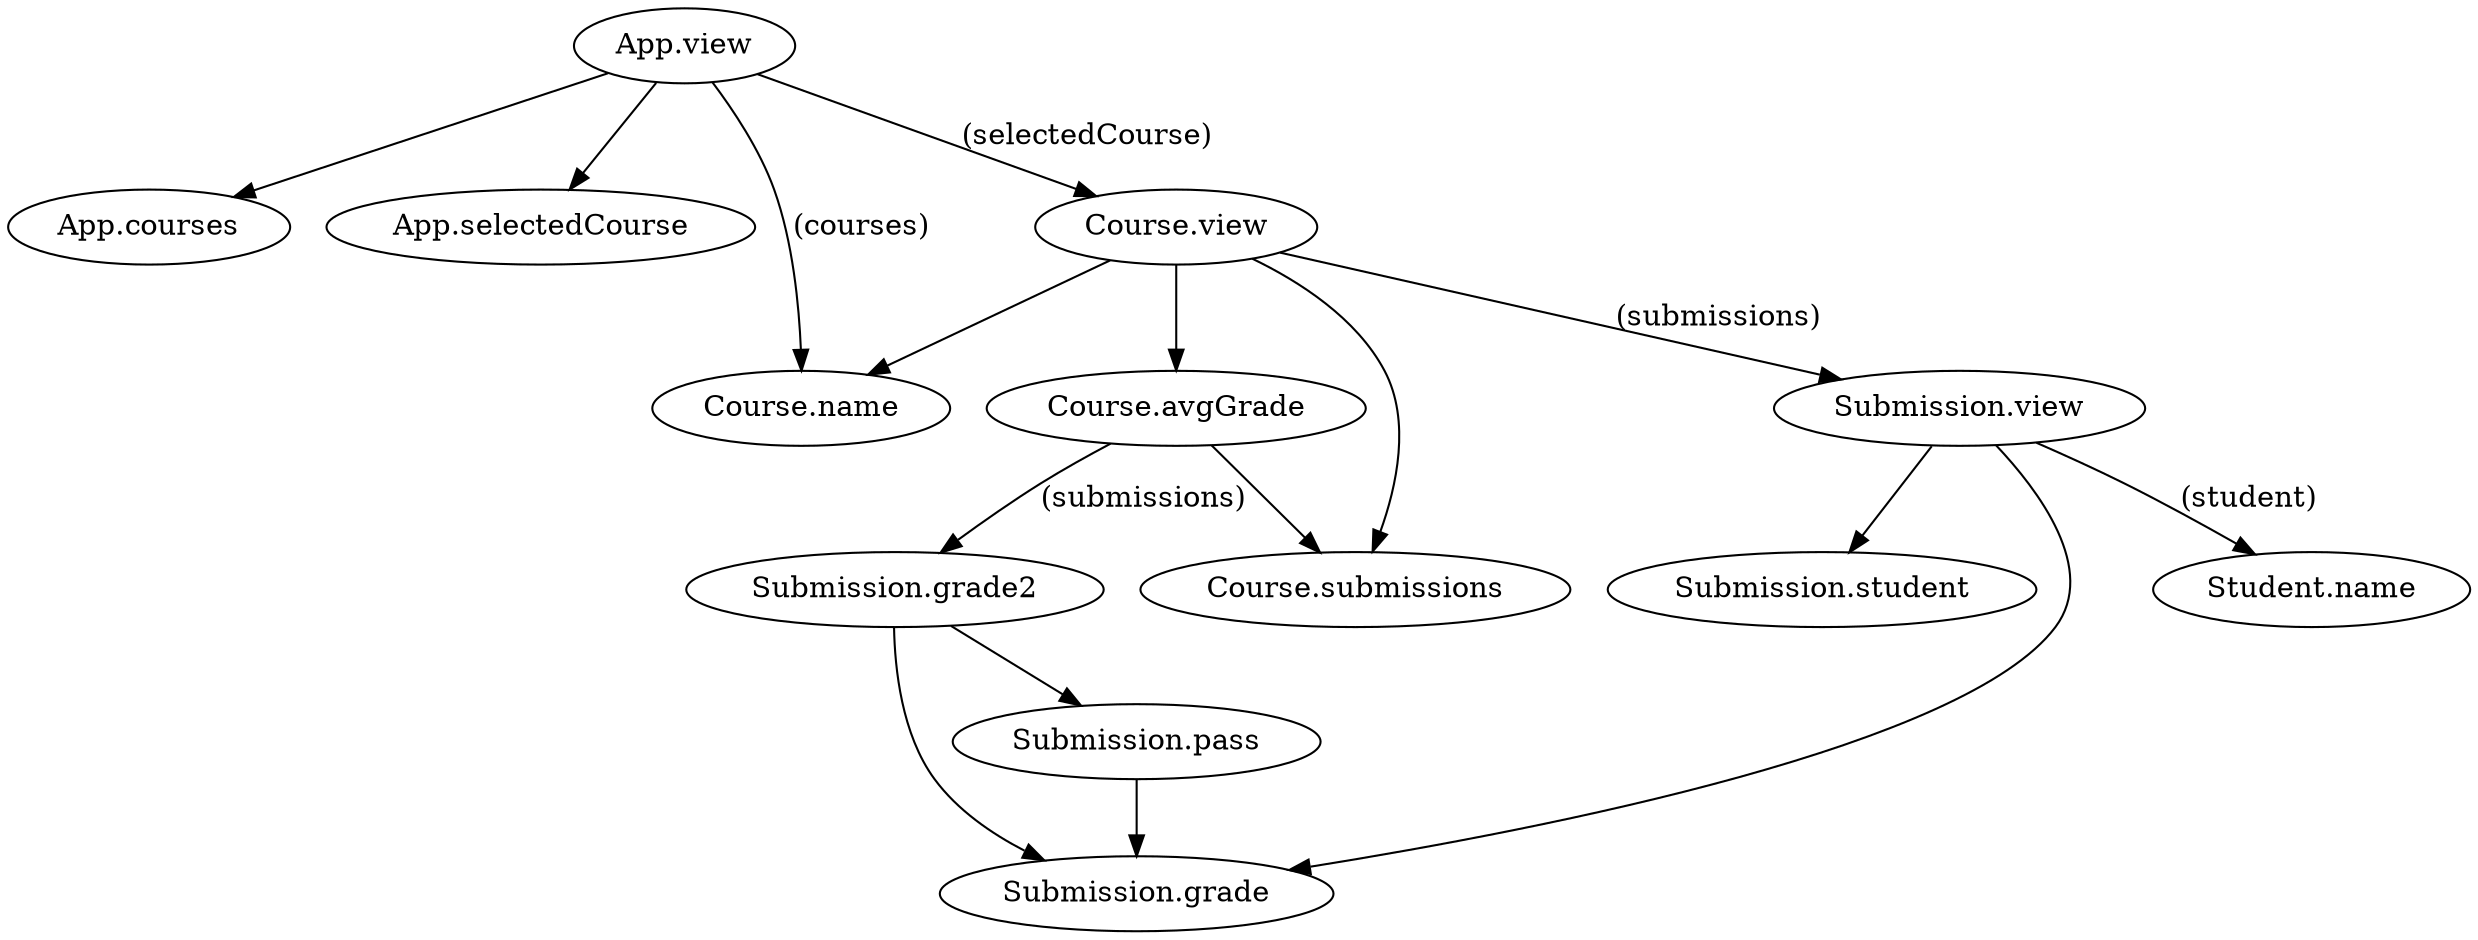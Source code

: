 digraph {
"App.view" -> "App.courses"
  "App.view" -> "App.selectedCourse"
  "App.view" -> "Course.name"[label="(courses)"]
  "App.view" -> "Course.view"[label="(selectedCourse)"]
  "Course.avgGrade" -> "Course.submissions"
  "Course.avgGrade" -> "Submission.grade2"[label="(submissions)"]
  "Course.view" -> "Course.avgGrade"
  "Course.view" -> "Course.name"
  "Course.view" -> "Course.submissions"
  "Course.view" -> "Submission.view"[label="(submissions)"]
  "Submission.grade2" -> "Submission.grade"
  "Submission.grade2" -> "Submission.pass"
  "Submission.pass" -> "Submission.grade"
  "Submission.view" -> "Student.name"[label="(student)"]
  "Submission.view" -> "Submission.grade"
  "Submission.view" -> "Submission.student"
}
